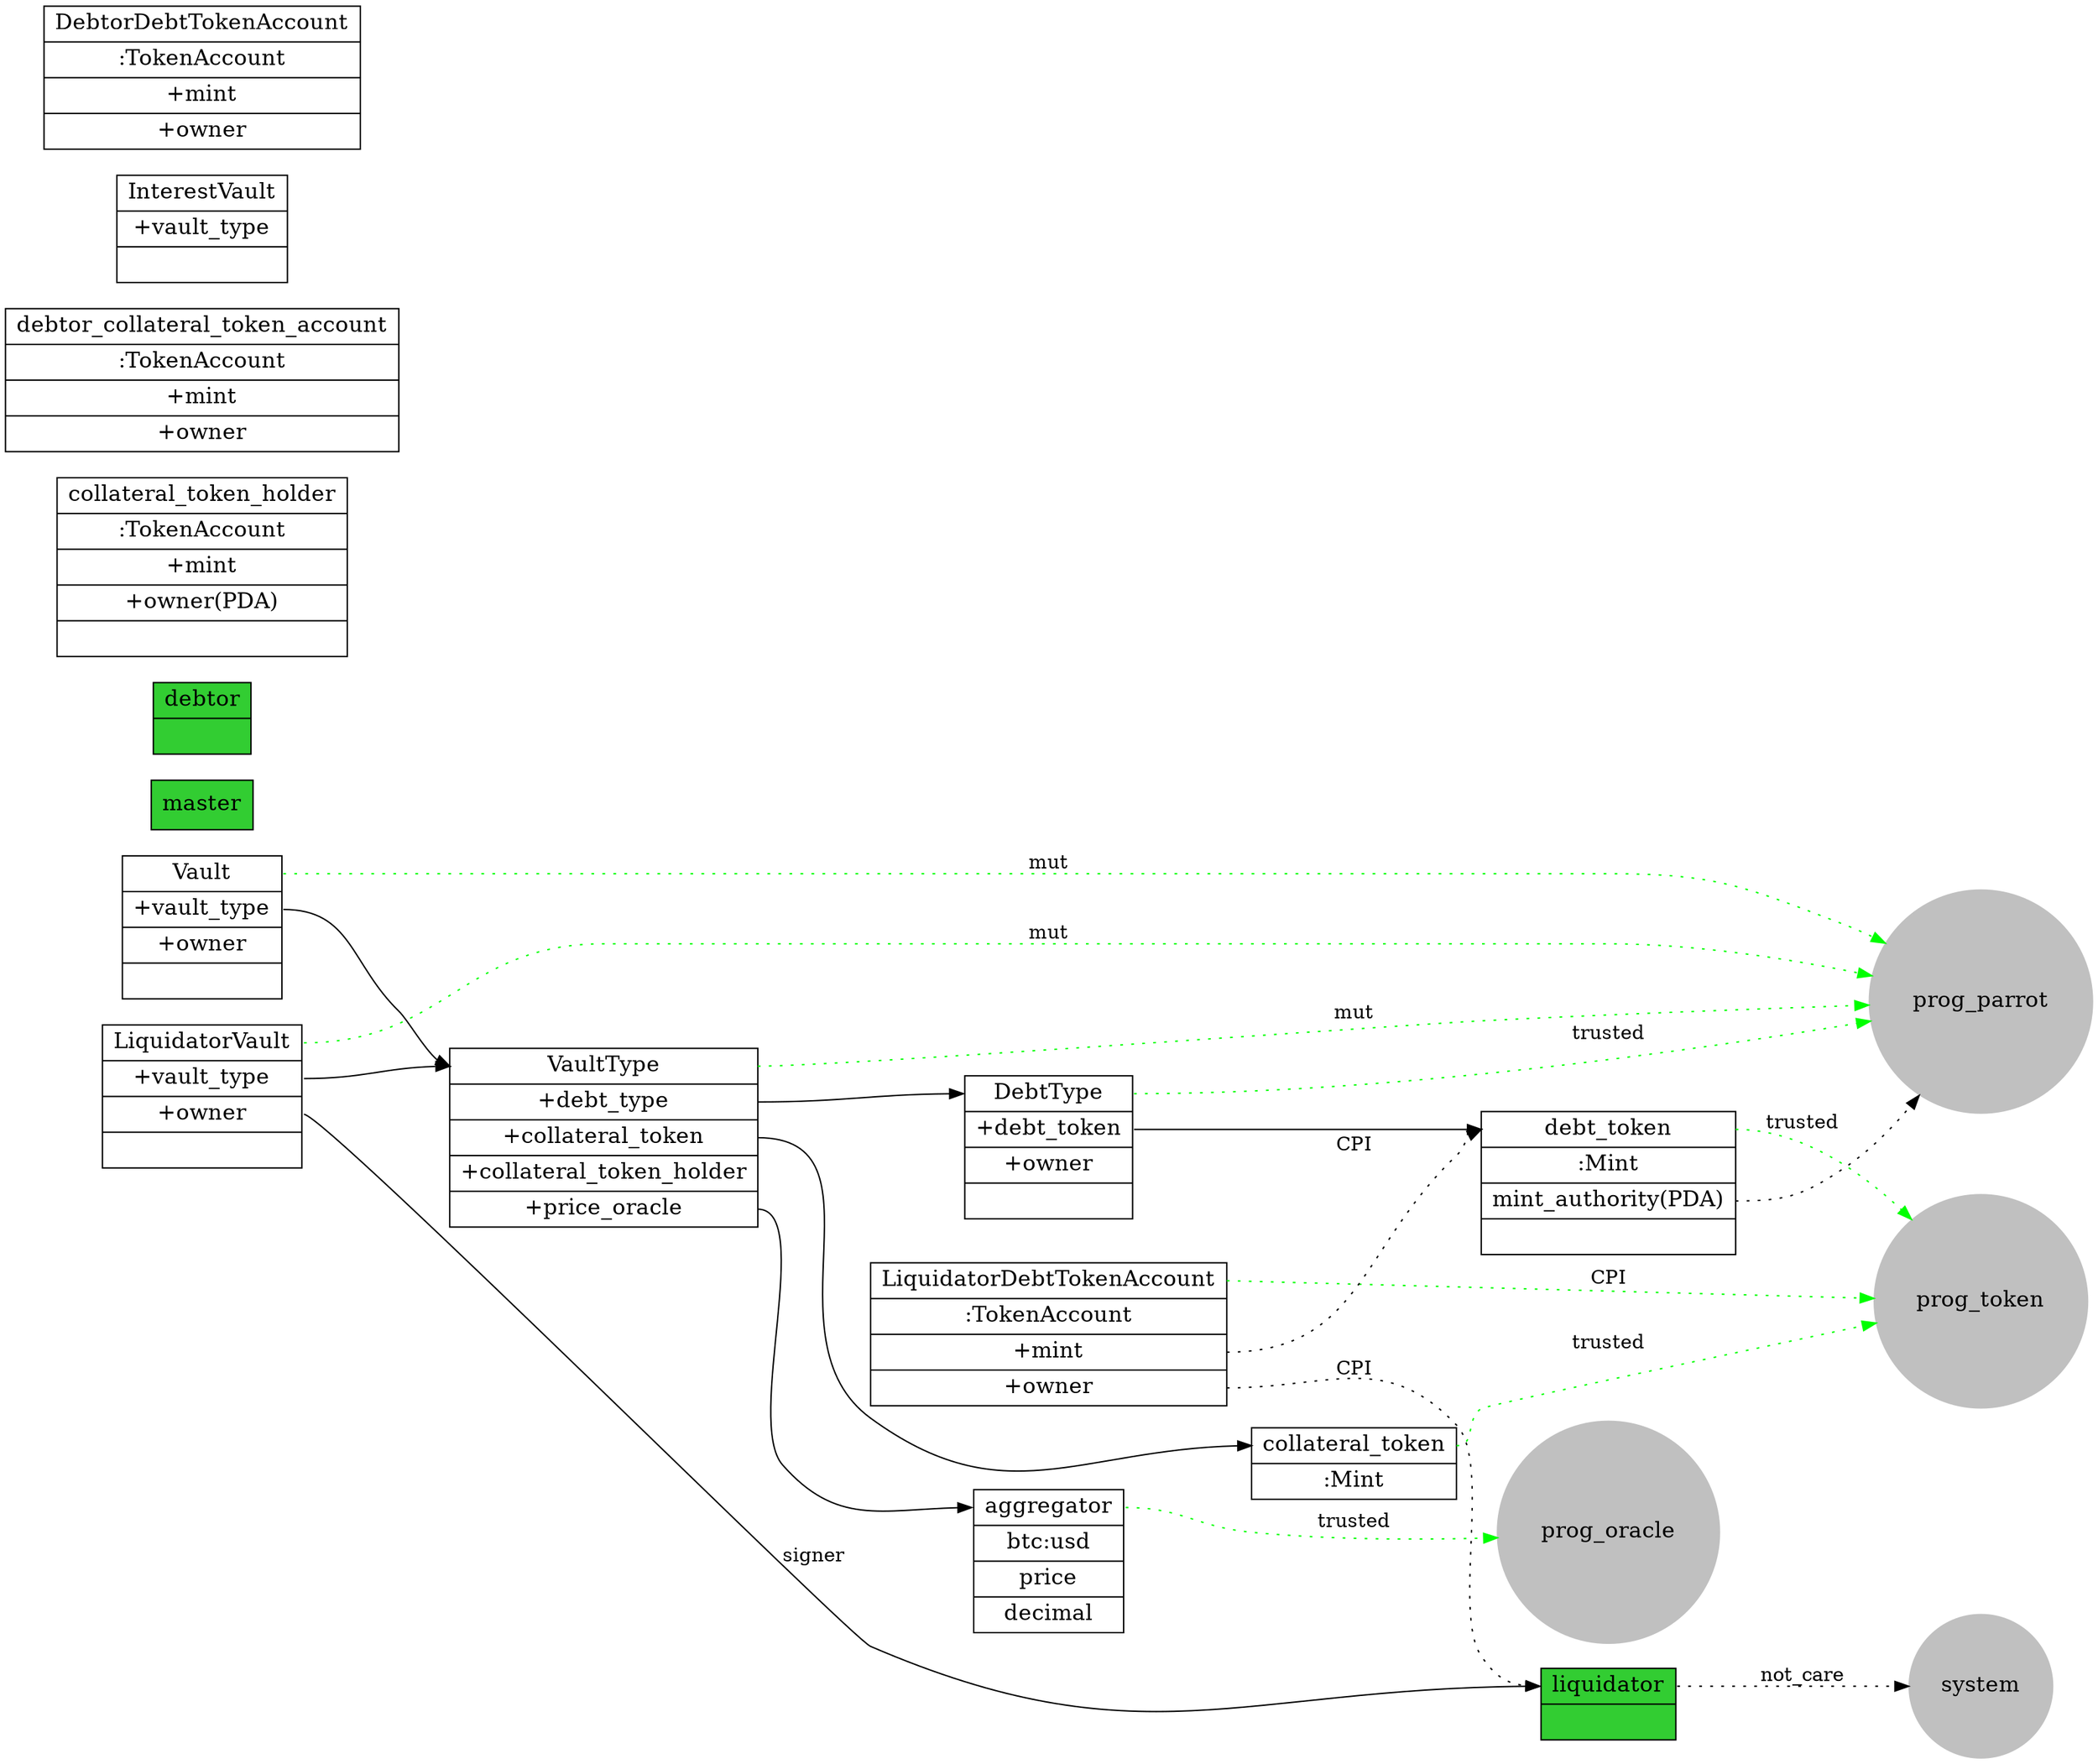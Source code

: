 digraph parrot_accounts{
    graph [rankdir = "LR"];
    node [fontsize = "16"shape = "ellipse"];
    edge [];
    
// --programs

    "system" [
        label = "system"
        shape = "circle"
        color = "grey"
        style = "filled"
    ]

    "prog_parrot" [
        label = "prog_parrot"
        shape = "circle"
        color = "grey"
        style = "filled"
    ];

    "prog_token" [
        shape = "circle"
        color = "grey"
        style = "filled"
    ]

    "prog_oracle" [
        shape = "circle"
        color = "grey"
        style = "filled"
    ]

// --accounts

    "aggregator" [
        label = "<f0> aggregator | btc:usd | price | decimal"
        shape = "record"
    ]

    "master" [
        label = "<f0>master"
        shape = "record"
        style = "filled"
        fillcolor = "limegreen"
    ]
    
    "debtor" [
        label = "<f0>debtor|"
        shape = "record"
        style = "filled"
        fillcolor = "limegreen"
    ]
    "liquidator" [
        label = "<f0>liquidator|"
        shape = "record"
        style = "filled"
        fillcolor = "limegreen"
    ]

    "debt_type" [
        label = "
        <f0> DebtType|
        <debt_token> +debt_token|
        <owner> +owner|
        "
        shape = "record"
    ]
    
    "vault_type" [
        label = "<f0> VaultType|
        <debt_type> +debt_type|
        <collateral_token> +collateral_token|
        <collateral_token_holder> +collateral_token_holder|
        <price_oracle> +price_oracle
        "
        shape = "record"
    ]

    "debt_token" [
        label = "<f0> debt_token |
        :Mint |
        <mint_authority>mint_authority(PDA)|
        "
        shape = "record"
    ]

    "collateral_token" [
        label = "<f0> collateral_token|
        :Mint"
        shape = "record"
    ]

    "collateral_token_holder" [
        label = "<f0> collateral_token_holder|
        :TokenAccount|
        <mint>+mint|
        <owner>+owner(PDA)|
        "
        shape = "record"
    ]

    "vault" [
        label = "<f0> Vault |
        <vault_type> +vault_type|
        <owner> +owner|
        "
        shape = "record"
    ]

    "debtor_collateral_token_account" [
        label = "<f0> debtor_collateral_token_account|
        :TokenAccount|
        <mint>+mint|
        <owner>+owner"
        shape = "record"
    ]

    "LiquidatorVault" [
        label = "<f0> LiquidatorVault|
        <vault_type> +vault_type|
        <owner> +owner|"
        shape = "record"
    ]

    "InterestVault" [
        label = "<f0> InterestVault|
        <vault_type>+vault_type|
        "
        shape = "record"
    ]

    "DebtorDebtTokenAccount" [
        label = "<f0>DebtorDebtTokenAccount|
        :TokenAccount|
        <mint>+mint|
        <owner>+owner
        ",
        shape = "record"
    ]
    "LiquidatorDebtTokenAccount" [
        label = "<f0>LiquidatorDebtTokenAccount|
        :TokenAccount|
        <mint>+mint|
        <owner>+owner
        ",
        shape = "record"
    ]

// --relations
// --owner prog
    // master -> system [color=green];
    // debtor -> system [color=green];
    aggregator:f0 -> prog_oracle [color=green, style="dotted", label="trusted"];
    debt_token:f0 -> prog_token [color=green, style="dotted", label="trusted"];
    collateral_token:f0 -> prog_token [color=green, style="dotted", label="trusted"];
    // collateral_token_holder:f0 -> prog_token [color=green];
    vault_type:f0 -> prog_parrot [color=green, style="dotted", label="mut"];
    vault:f0 -> prog_parrot [color=green, style="dotted", label="mut"];
    debt_type:f0 -> prog_parrot [color=green, style="dotted", label="trusted"];
    // debtor_collateral_token_account:f0 -> prog_token[color=green];
    // DebtorDebtTokenAccount:f0 -> prog_token[color=green];
    LiquidatorDebtTokenAccount:f0 -> prog_token[color=green, style="dotted", label="CPI"];
    liquidator:f0 -> system[style="dotted", label="not_care"];
    LiquidatorVault:f0 -> prog_parrot[color=green, style="dotted", label="mut"];
    // InterestVault:f0 -> prog_parrot[color=green];

// --account relations
    debt_token:mint_authority -> prog_parrot [style=dotted];

    debt_type:debt_token -> debt_token:f0;
    // debt_type:owner -> master:f0;
    
    // collateral_token_holder:mint -> collateral_token:f0;
    // collateral_token_holder:owner -> prog_parrot[style=dotted];
    
    vault_type:debt_type -> debt_type:f0 ;
    vault_type:collateral_token -> collateral_token:f0;
    // vault_type:collateral_token_holder -> collateral_token_holder:f0;
    vault_type:price_oracle -> aggregator:f0;

    // debtor_collateral_token_account:mint -> collateral_token:f0;
    // debtor_collateral_token_account:owner -> debtor:f0;

    vault:vault_type -> vault_type:f0;   
    // vault:owner -> debtor:f0;

    LiquidatorVault:vault_type -> vault_type:f0;
    LiquidatorVault:owner -> liquidator:f0[label="signer"];

    // InterestVault:vault_type -> vault_type:f0;

    // DebtorDebtTokenAccount:owner -> debtor:f0;
    // DebtorDebtTokenAccount:mint -> debt_token:f0;
    
    LiquidatorDebtTokenAccount:owner -> liquidator:f0[style="dotted", label="CPI"];
    LiquidatorDebtTokenAccount:mint -> debt_token:f0[style="dotted", label="CPI"];

    // , style="dotted", label=""
    // [style="dotted", label=""]

}